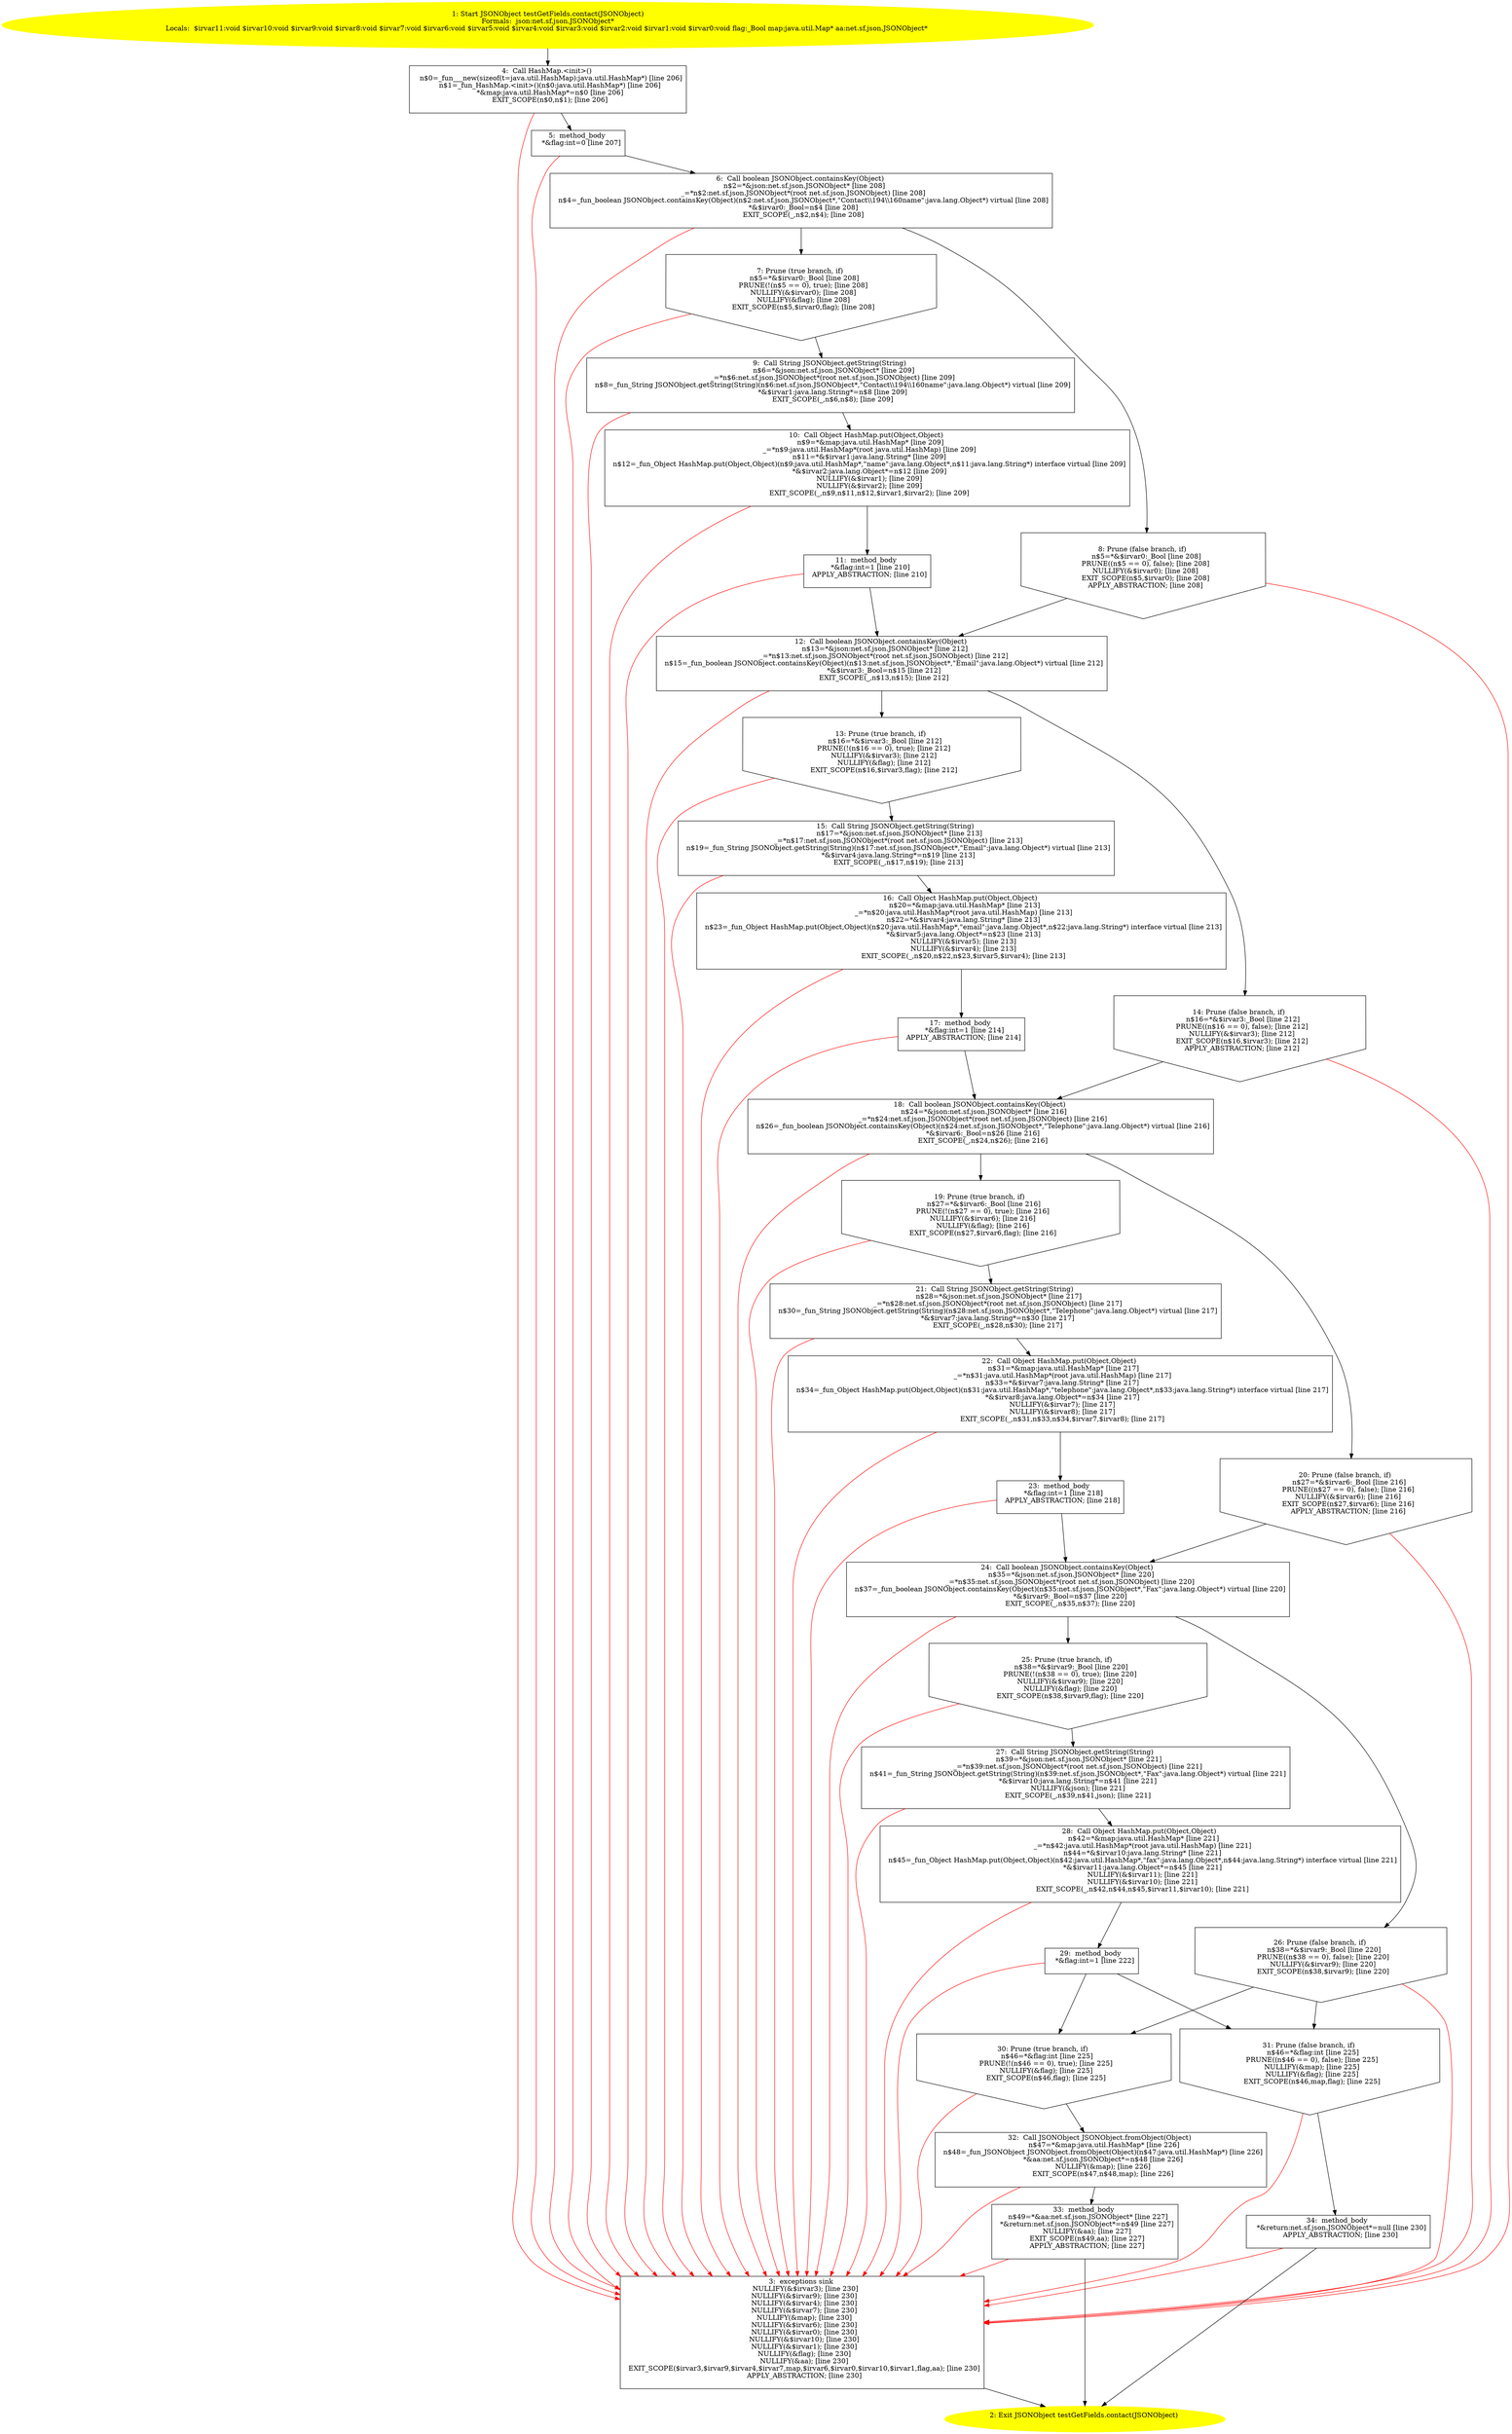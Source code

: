 /* @generated */
digraph cfg {
"com.dulishuo.test.testGetFields.contact(net.sf.json.JSONObject):net.sf.json.JSONObject.3abb7d6303411918dd4b9013d506de20_1" [label="1: Start JSONObject testGetFields.contact(JSONObject)\nFormals:  json:net.sf.json.JSONObject*\nLocals:  $irvar11:void $irvar10:void $irvar9:void $irvar8:void $irvar7:void $irvar6:void $irvar5:void $irvar4:void $irvar3:void $irvar2:void $irvar1:void $irvar0:void flag:_Bool map:java.util.Map* aa:net.sf.json.JSONObject* \n  " color=yellow style=filled]
	

	 "com.dulishuo.test.testGetFields.contact(net.sf.json.JSONObject):net.sf.json.JSONObject.3abb7d6303411918dd4b9013d506de20_1" -> "com.dulishuo.test.testGetFields.contact(net.sf.json.JSONObject):net.sf.json.JSONObject.3abb7d6303411918dd4b9013d506de20_4" ;
"com.dulishuo.test.testGetFields.contact(net.sf.json.JSONObject):net.sf.json.JSONObject.3abb7d6303411918dd4b9013d506de20_2" [label="2: Exit JSONObject testGetFields.contact(JSONObject) \n  " color=yellow style=filled]
	

"com.dulishuo.test.testGetFields.contact(net.sf.json.JSONObject):net.sf.json.JSONObject.3abb7d6303411918dd4b9013d506de20_3" [label="3:  exceptions sink \n   NULLIFY(&$irvar3); [line 230]\n  NULLIFY(&$irvar9); [line 230]\n  NULLIFY(&$irvar4); [line 230]\n  NULLIFY(&$irvar7); [line 230]\n  NULLIFY(&map); [line 230]\n  NULLIFY(&$irvar6); [line 230]\n  NULLIFY(&$irvar0); [line 230]\n  NULLIFY(&$irvar10); [line 230]\n  NULLIFY(&$irvar1); [line 230]\n  NULLIFY(&flag); [line 230]\n  NULLIFY(&aa); [line 230]\n  EXIT_SCOPE($irvar3,$irvar9,$irvar4,$irvar7,map,$irvar6,$irvar0,$irvar10,$irvar1,flag,aa); [line 230]\n  APPLY_ABSTRACTION; [line 230]\n " shape="box"]
	

	 "com.dulishuo.test.testGetFields.contact(net.sf.json.JSONObject):net.sf.json.JSONObject.3abb7d6303411918dd4b9013d506de20_3" -> "com.dulishuo.test.testGetFields.contact(net.sf.json.JSONObject):net.sf.json.JSONObject.3abb7d6303411918dd4b9013d506de20_2" ;
"com.dulishuo.test.testGetFields.contact(net.sf.json.JSONObject):net.sf.json.JSONObject.3abb7d6303411918dd4b9013d506de20_4" [label="4:  Call HashMap.<init>() \n   n$0=_fun___new(sizeof(t=java.util.HashMap):java.util.HashMap*) [line 206]\n  n$1=_fun_HashMap.<init>()(n$0:java.util.HashMap*) [line 206]\n  *&map:java.util.HashMap*=n$0 [line 206]\n  EXIT_SCOPE(n$0,n$1); [line 206]\n " shape="box"]
	

	 "com.dulishuo.test.testGetFields.contact(net.sf.json.JSONObject):net.sf.json.JSONObject.3abb7d6303411918dd4b9013d506de20_4" -> "com.dulishuo.test.testGetFields.contact(net.sf.json.JSONObject):net.sf.json.JSONObject.3abb7d6303411918dd4b9013d506de20_5" ;
	 "com.dulishuo.test.testGetFields.contact(net.sf.json.JSONObject):net.sf.json.JSONObject.3abb7d6303411918dd4b9013d506de20_4" -> "com.dulishuo.test.testGetFields.contact(net.sf.json.JSONObject):net.sf.json.JSONObject.3abb7d6303411918dd4b9013d506de20_3" [color="red" ];
"com.dulishuo.test.testGetFields.contact(net.sf.json.JSONObject):net.sf.json.JSONObject.3abb7d6303411918dd4b9013d506de20_5" [label="5:  method_body \n   *&flag:int=0 [line 207]\n " shape="box"]
	

	 "com.dulishuo.test.testGetFields.contact(net.sf.json.JSONObject):net.sf.json.JSONObject.3abb7d6303411918dd4b9013d506de20_5" -> "com.dulishuo.test.testGetFields.contact(net.sf.json.JSONObject):net.sf.json.JSONObject.3abb7d6303411918dd4b9013d506de20_6" ;
	 "com.dulishuo.test.testGetFields.contact(net.sf.json.JSONObject):net.sf.json.JSONObject.3abb7d6303411918dd4b9013d506de20_5" -> "com.dulishuo.test.testGetFields.contact(net.sf.json.JSONObject):net.sf.json.JSONObject.3abb7d6303411918dd4b9013d506de20_3" [color="red" ];
"com.dulishuo.test.testGetFields.contact(net.sf.json.JSONObject):net.sf.json.JSONObject.3abb7d6303411918dd4b9013d506de20_6" [label="6:  Call boolean JSONObject.containsKey(Object) \n   n$2=*&json:net.sf.json.JSONObject* [line 208]\n  _=*n$2:net.sf.json.JSONObject*(root net.sf.json.JSONObject) [line 208]\n  n$4=_fun_boolean JSONObject.containsKey(Object)(n$2:net.sf.json.JSONObject*,\"Contact\\\\194\\\\160name\":java.lang.Object*) virtual [line 208]\n  *&$irvar0:_Bool=n$4 [line 208]\n  EXIT_SCOPE(_,n$2,n$4); [line 208]\n " shape="box"]
	

	 "com.dulishuo.test.testGetFields.contact(net.sf.json.JSONObject):net.sf.json.JSONObject.3abb7d6303411918dd4b9013d506de20_6" -> "com.dulishuo.test.testGetFields.contact(net.sf.json.JSONObject):net.sf.json.JSONObject.3abb7d6303411918dd4b9013d506de20_7" ;
	 "com.dulishuo.test.testGetFields.contact(net.sf.json.JSONObject):net.sf.json.JSONObject.3abb7d6303411918dd4b9013d506de20_6" -> "com.dulishuo.test.testGetFields.contact(net.sf.json.JSONObject):net.sf.json.JSONObject.3abb7d6303411918dd4b9013d506de20_8" ;
	 "com.dulishuo.test.testGetFields.contact(net.sf.json.JSONObject):net.sf.json.JSONObject.3abb7d6303411918dd4b9013d506de20_6" -> "com.dulishuo.test.testGetFields.contact(net.sf.json.JSONObject):net.sf.json.JSONObject.3abb7d6303411918dd4b9013d506de20_3" [color="red" ];
"com.dulishuo.test.testGetFields.contact(net.sf.json.JSONObject):net.sf.json.JSONObject.3abb7d6303411918dd4b9013d506de20_7" [label="7: Prune (true branch, if) \n   n$5=*&$irvar0:_Bool [line 208]\n  PRUNE(!(n$5 == 0), true); [line 208]\n  NULLIFY(&$irvar0); [line 208]\n  NULLIFY(&flag); [line 208]\n  EXIT_SCOPE(n$5,$irvar0,flag); [line 208]\n " shape="invhouse"]
	

	 "com.dulishuo.test.testGetFields.contact(net.sf.json.JSONObject):net.sf.json.JSONObject.3abb7d6303411918dd4b9013d506de20_7" -> "com.dulishuo.test.testGetFields.contact(net.sf.json.JSONObject):net.sf.json.JSONObject.3abb7d6303411918dd4b9013d506de20_9" ;
	 "com.dulishuo.test.testGetFields.contact(net.sf.json.JSONObject):net.sf.json.JSONObject.3abb7d6303411918dd4b9013d506de20_7" -> "com.dulishuo.test.testGetFields.contact(net.sf.json.JSONObject):net.sf.json.JSONObject.3abb7d6303411918dd4b9013d506de20_3" [color="red" ];
"com.dulishuo.test.testGetFields.contact(net.sf.json.JSONObject):net.sf.json.JSONObject.3abb7d6303411918dd4b9013d506de20_8" [label="8: Prune (false branch, if) \n   n$5=*&$irvar0:_Bool [line 208]\n  PRUNE((n$5 == 0), false); [line 208]\n  NULLIFY(&$irvar0); [line 208]\n  EXIT_SCOPE(n$5,$irvar0); [line 208]\n  APPLY_ABSTRACTION; [line 208]\n " shape="invhouse"]
	

	 "com.dulishuo.test.testGetFields.contact(net.sf.json.JSONObject):net.sf.json.JSONObject.3abb7d6303411918dd4b9013d506de20_8" -> "com.dulishuo.test.testGetFields.contact(net.sf.json.JSONObject):net.sf.json.JSONObject.3abb7d6303411918dd4b9013d506de20_12" ;
	 "com.dulishuo.test.testGetFields.contact(net.sf.json.JSONObject):net.sf.json.JSONObject.3abb7d6303411918dd4b9013d506de20_8" -> "com.dulishuo.test.testGetFields.contact(net.sf.json.JSONObject):net.sf.json.JSONObject.3abb7d6303411918dd4b9013d506de20_3" [color="red" ];
"com.dulishuo.test.testGetFields.contact(net.sf.json.JSONObject):net.sf.json.JSONObject.3abb7d6303411918dd4b9013d506de20_9" [label="9:  Call String JSONObject.getString(String) \n   n$6=*&json:net.sf.json.JSONObject* [line 209]\n  _=*n$6:net.sf.json.JSONObject*(root net.sf.json.JSONObject) [line 209]\n  n$8=_fun_String JSONObject.getString(String)(n$6:net.sf.json.JSONObject*,\"Contact\\\\194\\\\160name\":java.lang.Object*) virtual [line 209]\n  *&$irvar1:java.lang.String*=n$8 [line 209]\n  EXIT_SCOPE(_,n$6,n$8); [line 209]\n " shape="box"]
	

	 "com.dulishuo.test.testGetFields.contact(net.sf.json.JSONObject):net.sf.json.JSONObject.3abb7d6303411918dd4b9013d506de20_9" -> "com.dulishuo.test.testGetFields.contact(net.sf.json.JSONObject):net.sf.json.JSONObject.3abb7d6303411918dd4b9013d506de20_10" ;
	 "com.dulishuo.test.testGetFields.contact(net.sf.json.JSONObject):net.sf.json.JSONObject.3abb7d6303411918dd4b9013d506de20_9" -> "com.dulishuo.test.testGetFields.contact(net.sf.json.JSONObject):net.sf.json.JSONObject.3abb7d6303411918dd4b9013d506de20_3" [color="red" ];
"com.dulishuo.test.testGetFields.contact(net.sf.json.JSONObject):net.sf.json.JSONObject.3abb7d6303411918dd4b9013d506de20_10" [label="10:  Call Object HashMap.put(Object,Object) \n   n$9=*&map:java.util.HashMap* [line 209]\n  _=*n$9:java.util.HashMap*(root java.util.HashMap) [line 209]\n  n$11=*&$irvar1:java.lang.String* [line 209]\n  n$12=_fun_Object HashMap.put(Object,Object)(n$9:java.util.HashMap*,\"name\":java.lang.Object*,n$11:java.lang.String*) interface virtual [line 209]\n  *&$irvar2:java.lang.Object*=n$12 [line 209]\n  NULLIFY(&$irvar1); [line 209]\n  NULLIFY(&$irvar2); [line 209]\n  EXIT_SCOPE(_,n$9,n$11,n$12,$irvar1,$irvar2); [line 209]\n " shape="box"]
	

	 "com.dulishuo.test.testGetFields.contact(net.sf.json.JSONObject):net.sf.json.JSONObject.3abb7d6303411918dd4b9013d506de20_10" -> "com.dulishuo.test.testGetFields.contact(net.sf.json.JSONObject):net.sf.json.JSONObject.3abb7d6303411918dd4b9013d506de20_11" ;
	 "com.dulishuo.test.testGetFields.contact(net.sf.json.JSONObject):net.sf.json.JSONObject.3abb7d6303411918dd4b9013d506de20_10" -> "com.dulishuo.test.testGetFields.contact(net.sf.json.JSONObject):net.sf.json.JSONObject.3abb7d6303411918dd4b9013d506de20_3" [color="red" ];
"com.dulishuo.test.testGetFields.contact(net.sf.json.JSONObject):net.sf.json.JSONObject.3abb7d6303411918dd4b9013d506de20_11" [label="11:  method_body \n   *&flag:int=1 [line 210]\n  APPLY_ABSTRACTION; [line 210]\n " shape="box"]
	

	 "com.dulishuo.test.testGetFields.contact(net.sf.json.JSONObject):net.sf.json.JSONObject.3abb7d6303411918dd4b9013d506de20_11" -> "com.dulishuo.test.testGetFields.contact(net.sf.json.JSONObject):net.sf.json.JSONObject.3abb7d6303411918dd4b9013d506de20_12" ;
	 "com.dulishuo.test.testGetFields.contact(net.sf.json.JSONObject):net.sf.json.JSONObject.3abb7d6303411918dd4b9013d506de20_11" -> "com.dulishuo.test.testGetFields.contact(net.sf.json.JSONObject):net.sf.json.JSONObject.3abb7d6303411918dd4b9013d506de20_3" [color="red" ];
"com.dulishuo.test.testGetFields.contact(net.sf.json.JSONObject):net.sf.json.JSONObject.3abb7d6303411918dd4b9013d506de20_12" [label="12:  Call boolean JSONObject.containsKey(Object) \n   n$13=*&json:net.sf.json.JSONObject* [line 212]\n  _=*n$13:net.sf.json.JSONObject*(root net.sf.json.JSONObject) [line 212]\n  n$15=_fun_boolean JSONObject.containsKey(Object)(n$13:net.sf.json.JSONObject*,\"Email\":java.lang.Object*) virtual [line 212]\n  *&$irvar3:_Bool=n$15 [line 212]\n  EXIT_SCOPE(_,n$13,n$15); [line 212]\n " shape="box"]
	

	 "com.dulishuo.test.testGetFields.contact(net.sf.json.JSONObject):net.sf.json.JSONObject.3abb7d6303411918dd4b9013d506de20_12" -> "com.dulishuo.test.testGetFields.contact(net.sf.json.JSONObject):net.sf.json.JSONObject.3abb7d6303411918dd4b9013d506de20_13" ;
	 "com.dulishuo.test.testGetFields.contact(net.sf.json.JSONObject):net.sf.json.JSONObject.3abb7d6303411918dd4b9013d506de20_12" -> "com.dulishuo.test.testGetFields.contact(net.sf.json.JSONObject):net.sf.json.JSONObject.3abb7d6303411918dd4b9013d506de20_14" ;
	 "com.dulishuo.test.testGetFields.contact(net.sf.json.JSONObject):net.sf.json.JSONObject.3abb7d6303411918dd4b9013d506de20_12" -> "com.dulishuo.test.testGetFields.contact(net.sf.json.JSONObject):net.sf.json.JSONObject.3abb7d6303411918dd4b9013d506de20_3" [color="red" ];
"com.dulishuo.test.testGetFields.contact(net.sf.json.JSONObject):net.sf.json.JSONObject.3abb7d6303411918dd4b9013d506de20_13" [label="13: Prune (true branch, if) \n   n$16=*&$irvar3:_Bool [line 212]\n  PRUNE(!(n$16 == 0), true); [line 212]\n  NULLIFY(&$irvar3); [line 212]\n  NULLIFY(&flag); [line 212]\n  EXIT_SCOPE(n$16,$irvar3,flag); [line 212]\n " shape="invhouse"]
	

	 "com.dulishuo.test.testGetFields.contact(net.sf.json.JSONObject):net.sf.json.JSONObject.3abb7d6303411918dd4b9013d506de20_13" -> "com.dulishuo.test.testGetFields.contact(net.sf.json.JSONObject):net.sf.json.JSONObject.3abb7d6303411918dd4b9013d506de20_15" ;
	 "com.dulishuo.test.testGetFields.contact(net.sf.json.JSONObject):net.sf.json.JSONObject.3abb7d6303411918dd4b9013d506de20_13" -> "com.dulishuo.test.testGetFields.contact(net.sf.json.JSONObject):net.sf.json.JSONObject.3abb7d6303411918dd4b9013d506de20_3" [color="red" ];
"com.dulishuo.test.testGetFields.contact(net.sf.json.JSONObject):net.sf.json.JSONObject.3abb7d6303411918dd4b9013d506de20_14" [label="14: Prune (false branch, if) \n   n$16=*&$irvar3:_Bool [line 212]\n  PRUNE((n$16 == 0), false); [line 212]\n  NULLIFY(&$irvar3); [line 212]\n  EXIT_SCOPE(n$16,$irvar3); [line 212]\n  APPLY_ABSTRACTION; [line 212]\n " shape="invhouse"]
	

	 "com.dulishuo.test.testGetFields.contact(net.sf.json.JSONObject):net.sf.json.JSONObject.3abb7d6303411918dd4b9013d506de20_14" -> "com.dulishuo.test.testGetFields.contact(net.sf.json.JSONObject):net.sf.json.JSONObject.3abb7d6303411918dd4b9013d506de20_18" ;
	 "com.dulishuo.test.testGetFields.contact(net.sf.json.JSONObject):net.sf.json.JSONObject.3abb7d6303411918dd4b9013d506de20_14" -> "com.dulishuo.test.testGetFields.contact(net.sf.json.JSONObject):net.sf.json.JSONObject.3abb7d6303411918dd4b9013d506de20_3" [color="red" ];
"com.dulishuo.test.testGetFields.contact(net.sf.json.JSONObject):net.sf.json.JSONObject.3abb7d6303411918dd4b9013d506de20_15" [label="15:  Call String JSONObject.getString(String) \n   n$17=*&json:net.sf.json.JSONObject* [line 213]\n  _=*n$17:net.sf.json.JSONObject*(root net.sf.json.JSONObject) [line 213]\n  n$19=_fun_String JSONObject.getString(String)(n$17:net.sf.json.JSONObject*,\"Email\":java.lang.Object*) virtual [line 213]\n  *&$irvar4:java.lang.String*=n$19 [line 213]\n  EXIT_SCOPE(_,n$17,n$19); [line 213]\n " shape="box"]
	

	 "com.dulishuo.test.testGetFields.contact(net.sf.json.JSONObject):net.sf.json.JSONObject.3abb7d6303411918dd4b9013d506de20_15" -> "com.dulishuo.test.testGetFields.contact(net.sf.json.JSONObject):net.sf.json.JSONObject.3abb7d6303411918dd4b9013d506de20_16" ;
	 "com.dulishuo.test.testGetFields.contact(net.sf.json.JSONObject):net.sf.json.JSONObject.3abb7d6303411918dd4b9013d506de20_15" -> "com.dulishuo.test.testGetFields.contact(net.sf.json.JSONObject):net.sf.json.JSONObject.3abb7d6303411918dd4b9013d506de20_3" [color="red" ];
"com.dulishuo.test.testGetFields.contact(net.sf.json.JSONObject):net.sf.json.JSONObject.3abb7d6303411918dd4b9013d506de20_16" [label="16:  Call Object HashMap.put(Object,Object) \n   n$20=*&map:java.util.HashMap* [line 213]\n  _=*n$20:java.util.HashMap*(root java.util.HashMap) [line 213]\n  n$22=*&$irvar4:java.lang.String* [line 213]\n  n$23=_fun_Object HashMap.put(Object,Object)(n$20:java.util.HashMap*,\"email\":java.lang.Object*,n$22:java.lang.String*) interface virtual [line 213]\n  *&$irvar5:java.lang.Object*=n$23 [line 213]\n  NULLIFY(&$irvar5); [line 213]\n  NULLIFY(&$irvar4); [line 213]\n  EXIT_SCOPE(_,n$20,n$22,n$23,$irvar5,$irvar4); [line 213]\n " shape="box"]
	

	 "com.dulishuo.test.testGetFields.contact(net.sf.json.JSONObject):net.sf.json.JSONObject.3abb7d6303411918dd4b9013d506de20_16" -> "com.dulishuo.test.testGetFields.contact(net.sf.json.JSONObject):net.sf.json.JSONObject.3abb7d6303411918dd4b9013d506de20_17" ;
	 "com.dulishuo.test.testGetFields.contact(net.sf.json.JSONObject):net.sf.json.JSONObject.3abb7d6303411918dd4b9013d506de20_16" -> "com.dulishuo.test.testGetFields.contact(net.sf.json.JSONObject):net.sf.json.JSONObject.3abb7d6303411918dd4b9013d506de20_3" [color="red" ];
"com.dulishuo.test.testGetFields.contact(net.sf.json.JSONObject):net.sf.json.JSONObject.3abb7d6303411918dd4b9013d506de20_17" [label="17:  method_body \n   *&flag:int=1 [line 214]\n  APPLY_ABSTRACTION; [line 214]\n " shape="box"]
	

	 "com.dulishuo.test.testGetFields.contact(net.sf.json.JSONObject):net.sf.json.JSONObject.3abb7d6303411918dd4b9013d506de20_17" -> "com.dulishuo.test.testGetFields.contact(net.sf.json.JSONObject):net.sf.json.JSONObject.3abb7d6303411918dd4b9013d506de20_18" ;
	 "com.dulishuo.test.testGetFields.contact(net.sf.json.JSONObject):net.sf.json.JSONObject.3abb7d6303411918dd4b9013d506de20_17" -> "com.dulishuo.test.testGetFields.contact(net.sf.json.JSONObject):net.sf.json.JSONObject.3abb7d6303411918dd4b9013d506de20_3" [color="red" ];
"com.dulishuo.test.testGetFields.contact(net.sf.json.JSONObject):net.sf.json.JSONObject.3abb7d6303411918dd4b9013d506de20_18" [label="18:  Call boolean JSONObject.containsKey(Object) \n   n$24=*&json:net.sf.json.JSONObject* [line 216]\n  _=*n$24:net.sf.json.JSONObject*(root net.sf.json.JSONObject) [line 216]\n  n$26=_fun_boolean JSONObject.containsKey(Object)(n$24:net.sf.json.JSONObject*,\"Telephone\":java.lang.Object*) virtual [line 216]\n  *&$irvar6:_Bool=n$26 [line 216]\n  EXIT_SCOPE(_,n$24,n$26); [line 216]\n " shape="box"]
	

	 "com.dulishuo.test.testGetFields.contact(net.sf.json.JSONObject):net.sf.json.JSONObject.3abb7d6303411918dd4b9013d506de20_18" -> "com.dulishuo.test.testGetFields.contact(net.sf.json.JSONObject):net.sf.json.JSONObject.3abb7d6303411918dd4b9013d506de20_19" ;
	 "com.dulishuo.test.testGetFields.contact(net.sf.json.JSONObject):net.sf.json.JSONObject.3abb7d6303411918dd4b9013d506de20_18" -> "com.dulishuo.test.testGetFields.contact(net.sf.json.JSONObject):net.sf.json.JSONObject.3abb7d6303411918dd4b9013d506de20_20" ;
	 "com.dulishuo.test.testGetFields.contact(net.sf.json.JSONObject):net.sf.json.JSONObject.3abb7d6303411918dd4b9013d506de20_18" -> "com.dulishuo.test.testGetFields.contact(net.sf.json.JSONObject):net.sf.json.JSONObject.3abb7d6303411918dd4b9013d506de20_3" [color="red" ];
"com.dulishuo.test.testGetFields.contact(net.sf.json.JSONObject):net.sf.json.JSONObject.3abb7d6303411918dd4b9013d506de20_19" [label="19: Prune (true branch, if) \n   n$27=*&$irvar6:_Bool [line 216]\n  PRUNE(!(n$27 == 0), true); [line 216]\n  NULLIFY(&$irvar6); [line 216]\n  NULLIFY(&flag); [line 216]\n  EXIT_SCOPE(n$27,$irvar6,flag); [line 216]\n " shape="invhouse"]
	

	 "com.dulishuo.test.testGetFields.contact(net.sf.json.JSONObject):net.sf.json.JSONObject.3abb7d6303411918dd4b9013d506de20_19" -> "com.dulishuo.test.testGetFields.contact(net.sf.json.JSONObject):net.sf.json.JSONObject.3abb7d6303411918dd4b9013d506de20_21" ;
	 "com.dulishuo.test.testGetFields.contact(net.sf.json.JSONObject):net.sf.json.JSONObject.3abb7d6303411918dd4b9013d506de20_19" -> "com.dulishuo.test.testGetFields.contact(net.sf.json.JSONObject):net.sf.json.JSONObject.3abb7d6303411918dd4b9013d506de20_3" [color="red" ];
"com.dulishuo.test.testGetFields.contact(net.sf.json.JSONObject):net.sf.json.JSONObject.3abb7d6303411918dd4b9013d506de20_20" [label="20: Prune (false branch, if) \n   n$27=*&$irvar6:_Bool [line 216]\n  PRUNE((n$27 == 0), false); [line 216]\n  NULLIFY(&$irvar6); [line 216]\n  EXIT_SCOPE(n$27,$irvar6); [line 216]\n  APPLY_ABSTRACTION; [line 216]\n " shape="invhouse"]
	

	 "com.dulishuo.test.testGetFields.contact(net.sf.json.JSONObject):net.sf.json.JSONObject.3abb7d6303411918dd4b9013d506de20_20" -> "com.dulishuo.test.testGetFields.contact(net.sf.json.JSONObject):net.sf.json.JSONObject.3abb7d6303411918dd4b9013d506de20_24" ;
	 "com.dulishuo.test.testGetFields.contact(net.sf.json.JSONObject):net.sf.json.JSONObject.3abb7d6303411918dd4b9013d506de20_20" -> "com.dulishuo.test.testGetFields.contact(net.sf.json.JSONObject):net.sf.json.JSONObject.3abb7d6303411918dd4b9013d506de20_3" [color="red" ];
"com.dulishuo.test.testGetFields.contact(net.sf.json.JSONObject):net.sf.json.JSONObject.3abb7d6303411918dd4b9013d506de20_21" [label="21:  Call String JSONObject.getString(String) \n   n$28=*&json:net.sf.json.JSONObject* [line 217]\n  _=*n$28:net.sf.json.JSONObject*(root net.sf.json.JSONObject) [line 217]\n  n$30=_fun_String JSONObject.getString(String)(n$28:net.sf.json.JSONObject*,\"Telephone\":java.lang.Object*) virtual [line 217]\n  *&$irvar7:java.lang.String*=n$30 [line 217]\n  EXIT_SCOPE(_,n$28,n$30); [line 217]\n " shape="box"]
	

	 "com.dulishuo.test.testGetFields.contact(net.sf.json.JSONObject):net.sf.json.JSONObject.3abb7d6303411918dd4b9013d506de20_21" -> "com.dulishuo.test.testGetFields.contact(net.sf.json.JSONObject):net.sf.json.JSONObject.3abb7d6303411918dd4b9013d506de20_22" ;
	 "com.dulishuo.test.testGetFields.contact(net.sf.json.JSONObject):net.sf.json.JSONObject.3abb7d6303411918dd4b9013d506de20_21" -> "com.dulishuo.test.testGetFields.contact(net.sf.json.JSONObject):net.sf.json.JSONObject.3abb7d6303411918dd4b9013d506de20_3" [color="red" ];
"com.dulishuo.test.testGetFields.contact(net.sf.json.JSONObject):net.sf.json.JSONObject.3abb7d6303411918dd4b9013d506de20_22" [label="22:  Call Object HashMap.put(Object,Object) \n   n$31=*&map:java.util.HashMap* [line 217]\n  _=*n$31:java.util.HashMap*(root java.util.HashMap) [line 217]\n  n$33=*&$irvar7:java.lang.String* [line 217]\n  n$34=_fun_Object HashMap.put(Object,Object)(n$31:java.util.HashMap*,\"telephone\":java.lang.Object*,n$33:java.lang.String*) interface virtual [line 217]\n  *&$irvar8:java.lang.Object*=n$34 [line 217]\n  NULLIFY(&$irvar7); [line 217]\n  NULLIFY(&$irvar8); [line 217]\n  EXIT_SCOPE(_,n$31,n$33,n$34,$irvar7,$irvar8); [line 217]\n " shape="box"]
	

	 "com.dulishuo.test.testGetFields.contact(net.sf.json.JSONObject):net.sf.json.JSONObject.3abb7d6303411918dd4b9013d506de20_22" -> "com.dulishuo.test.testGetFields.contact(net.sf.json.JSONObject):net.sf.json.JSONObject.3abb7d6303411918dd4b9013d506de20_23" ;
	 "com.dulishuo.test.testGetFields.contact(net.sf.json.JSONObject):net.sf.json.JSONObject.3abb7d6303411918dd4b9013d506de20_22" -> "com.dulishuo.test.testGetFields.contact(net.sf.json.JSONObject):net.sf.json.JSONObject.3abb7d6303411918dd4b9013d506de20_3" [color="red" ];
"com.dulishuo.test.testGetFields.contact(net.sf.json.JSONObject):net.sf.json.JSONObject.3abb7d6303411918dd4b9013d506de20_23" [label="23:  method_body \n   *&flag:int=1 [line 218]\n  APPLY_ABSTRACTION; [line 218]\n " shape="box"]
	

	 "com.dulishuo.test.testGetFields.contact(net.sf.json.JSONObject):net.sf.json.JSONObject.3abb7d6303411918dd4b9013d506de20_23" -> "com.dulishuo.test.testGetFields.contact(net.sf.json.JSONObject):net.sf.json.JSONObject.3abb7d6303411918dd4b9013d506de20_24" ;
	 "com.dulishuo.test.testGetFields.contact(net.sf.json.JSONObject):net.sf.json.JSONObject.3abb7d6303411918dd4b9013d506de20_23" -> "com.dulishuo.test.testGetFields.contact(net.sf.json.JSONObject):net.sf.json.JSONObject.3abb7d6303411918dd4b9013d506de20_3" [color="red" ];
"com.dulishuo.test.testGetFields.contact(net.sf.json.JSONObject):net.sf.json.JSONObject.3abb7d6303411918dd4b9013d506de20_24" [label="24:  Call boolean JSONObject.containsKey(Object) \n   n$35=*&json:net.sf.json.JSONObject* [line 220]\n  _=*n$35:net.sf.json.JSONObject*(root net.sf.json.JSONObject) [line 220]\n  n$37=_fun_boolean JSONObject.containsKey(Object)(n$35:net.sf.json.JSONObject*,\"Fax\":java.lang.Object*) virtual [line 220]\n  *&$irvar9:_Bool=n$37 [line 220]\n  EXIT_SCOPE(_,n$35,n$37); [line 220]\n " shape="box"]
	

	 "com.dulishuo.test.testGetFields.contact(net.sf.json.JSONObject):net.sf.json.JSONObject.3abb7d6303411918dd4b9013d506de20_24" -> "com.dulishuo.test.testGetFields.contact(net.sf.json.JSONObject):net.sf.json.JSONObject.3abb7d6303411918dd4b9013d506de20_25" ;
	 "com.dulishuo.test.testGetFields.contact(net.sf.json.JSONObject):net.sf.json.JSONObject.3abb7d6303411918dd4b9013d506de20_24" -> "com.dulishuo.test.testGetFields.contact(net.sf.json.JSONObject):net.sf.json.JSONObject.3abb7d6303411918dd4b9013d506de20_26" ;
	 "com.dulishuo.test.testGetFields.contact(net.sf.json.JSONObject):net.sf.json.JSONObject.3abb7d6303411918dd4b9013d506de20_24" -> "com.dulishuo.test.testGetFields.contact(net.sf.json.JSONObject):net.sf.json.JSONObject.3abb7d6303411918dd4b9013d506de20_3" [color="red" ];
"com.dulishuo.test.testGetFields.contact(net.sf.json.JSONObject):net.sf.json.JSONObject.3abb7d6303411918dd4b9013d506de20_25" [label="25: Prune (true branch, if) \n   n$38=*&$irvar9:_Bool [line 220]\n  PRUNE(!(n$38 == 0), true); [line 220]\n  NULLIFY(&$irvar9); [line 220]\n  NULLIFY(&flag); [line 220]\n  EXIT_SCOPE(n$38,$irvar9,flag); [line 220]\n " shape="invhouse"]
	

	 "com.dulishuo.test.testGetFields.contact(net.sf.json.JSONObject):net.sf.json.JSONObject.3abb7d6303411918dd4b9013d506de20_25" -> "com.dulishuo.test.testGetFields.contact(net.sf.json.JSONObject):net.sf.json.JSONObject.3abb7d6303411918dd4b9013d506de20_27" ;
	 "com.dulishuo.test.testGetFields.contact(net.sf.json.JSONObject):net.sf.json.JSONObject.3abb7d6303411918dd4b9013d506de20_25" -> "com.dulishuo.test.testGetFields.contact(net.sf.json.JSONObject):net.sf.json.JSONObject.3abb7d6303411918dd4b9013d506de20_3" [color="red" ];
"com.dulishuo.test.testGetFields.contact(net.sf.json.JSONObject):net.sf.json.JSONObject.3abb7d6303411918dd4b9013d506de20_26" [label="26: Prune (false branch, if) \n   n$38=*&$irvar9:_Bool [line 220]\n  PRUNE((n$38 == 0), false); [line 220]\n  NULLIFY(&$irvar9); [line 220]\n  EXIT_SCOPE(n$38,$irvar9); [line 220]\n " shape="invhouse"]
	

	 "com.dulishuo.test.testGetFields.contact(net.sf.json.JSONObject):net.sf.json.JSONObject.3abb7d6303411918dd4b9013d506de20_26" -> "com.dulishuo.test.testGetFields.contact(net.sf.json.JSONObject):net.sf.json.JSONObject.3abb7d6303411918dd4b9013d506de20_30" ;
	 "com.dulishuo.test.testGetFields.contact(net.sf.json.JSONObject):net.sf.json.JSONObject.3abb7d6303411918dd4b9013d506de20_26" -> "com.dulishuo.test.testGetFields.contact(net.sf.json.JSONObject):net.sf.json.JSONObject.3abb7d6303411918dd4b9013d506de20_31" ;
	 "com.dulishuo.test.testGetFields.contact(net.sf.json.JSONObject):net.sf.json.JSONObject.3abb7d6303411918dd4b9013d506de20_26" -> "com.dulishuo.test.testGetFields.contact(net.sf.json.JSONObject):net.sf.json.JSONObject.3abb7d6303411918dd4b9013d506de20_3" [color="red" ];
"com.dulishuo.test.testGetFields.contact(net.sf.json.JSONObject):net.sf.json.JSONObject.3abb7d6303411918dd4b9013d506de20_27" [label="27:  Call String JSONObject.getString(String) \n   n$39=*&json:net.sf.json.JSONObject* [line 221]\n  _=*n$39:net.sf.json.JSONObject*(root net.sf.json.JSONObject) [line 221]\n  n$41=_fun_String JSONObject.getString(String)(n$39:net.sf.json.JSONObject*,\"Fax\":java.lang.Object*) virtual [line 221]\n  *&$irvar10:java.lang.String*=n$41 [line 221]\n  NULLIFY(&json); [line 221]\n  EXIT_SCOPE(_,n$39,n$41,json); [line 221]\n " shape="box"]
	

	 "com.dulishuo.test.testGetFields.contact(net.sf.json.JSONObject):net.sf.json.JSONObject.3abb7d6303411918dd4b9013d506de20_27" -> "com.dulishuo.test.testGetFields.contact(net.sf.json.JSONObject):net.sf.json.JSONObject.3abb7d6303411918dd4b9013d506de20_28" ;
	 "com.dulishuo.test.testGetFields.contact(net.sf.json.JSONObject):net.sf.json.JSONObject.3abb7d6303411918dd4b9013d506de20_27" -> "com.dulishuo.test.testGetFields.contact(net.sf.json.JSONObject):net.sf.json.JSONObject.3abb7d6303411918dd4b9013d506de20_3" [color="red" ];
"com.dulishuo.test.testGetFields.contact(net.sf.json.JSONObject):net.sf.json.JSONObject.3abb7d6303411918dd4b9013d506de20_28" [label="28:  Call Object HashMap.put(Object,Object) \n   n$42=*&map:java.util.HashMap* [line 221]\n  _=*n$42:java.util.HashMap*(root java.util.HashMap) [line 221]\n  n$44=*&$irvar10:java.lang.String* [line 221]\n  n$45=_fun_Object HashMap.put(Object,Object)(n$42:java.util.HashMap*,\"fax\":java.lang.Object*,n$44:java.lang.String*) interface virtual [line 221]\n  *&$irvar11:java.lang.Object*=n$45 [line 221]\n  NULLIFY(&$irvar11); [line 221]\n  NULLIFY(&$irvar10); [line 221]\n  EXIT_SCOPE(_,n$42,n$44,n$45,$irvar11,$irvar10); [line 221]\n " shape="box"]
	

	 "com.dulishuo.test.testGetFields.contact(net.sf.json.JSONObject):net.sf.json.JSONObject.3abb7d6303411918dd4b9013d506de20_28" -> "com.dulishuo.test.testGetFields.contact(net.sf.json.JSONObject):net.sf.json.JSONObject.3abb7d6303411918dd4b9013d506de20_29" ;
	 "com.dulishuo.test.testGetFields.contact(net.sf.json.JSONObject):net.sf.json.JSONObject.3abb7d6303411918dd4b9013d506de20_28" -> "com.dulishuo.test.testGetFields.contact(net.sf.json.JSONObject):net.sf.json.JSONObject.3abb7d6303411918dd4b9013d506de20_3" [color="red" ];
"com.dulishuo.test.testGetFields.contact(net.sf.json.JSONObject):net.sf.json.JSONObject.3abb7d6303411918dd4b9013d506de20_29" [label="29:  method_body \n   *&flag:int=1 [line 222]\n " shape="box"]
	

	 "com.dulishuo.test.testGetFields.contact(net.sf.json.JSONObject):net.sf.json.JSONObject.3abb7d6303411918dd4b9013d506de20_29" -> "com.dulishuo.test.testGetFields.contact(net.sf.json.JSONObject):net.sf.json.JSONObject.3abb7d6303411918dd4b9013d506de20_30" ;
	 "com.dulishuo.test.testGetFields.contact(net.sf.json.JSONObject):net.sf.json.JSONObject.3abb7d6303411918dd4b9013d506de20_29" -> "com.dulishuo.test.testGetFields.contact(net.sf.json.JSONObject):net.sf.json.JSONObject.3abb7d6303411918dd4b9013d506de20_31" ;
	 "com.dulishuo.test.testGetFields.contact(net.sf.json.JSONObject):net.sf.json.JSONObject.3abb7d6303411918dd4b9013d506de20_29" -> "com.dulishuo.test.testGetFields.contact(net.sf.json.JSONObject):net.sf.json.JSONObject.3abb7d6303411918dd4b9013d506de20_3" [color="red" ];
"com.dulishuo.test.testGetFields.contact(net.sf.json.JSONObject):net.sf.json.JSONObject.3abb7d6303411918dd4b9013d506de20_30" [label="30: Prune (true branch, if) \n   n$46=*&flag:int [line 225]\n  PRUNE(!(n$46 == 0), true); [line 225]\n  NULLIFY(&flag); [line 225]\n  EXIT_SCOPE(n$46,flag); [line 225]\n " shape="invhouse"]
	

	 "com.dulishuo.test.testGetFields.contact(net.sf.json.JSONObject):net.sf.json.JSONObject.3abb7d6303411918dd4b9013d506de20_30" -> "com.dulishuo.test.testGetFields.contact(net.sf.json.JSONObject):net.sf.json.JSONObject.3abb7d6303411918dd4b9013d506de20_32" ;
	 "com.dulishuo.test.testGetFields.contact(net.sf.json.JSONObject):net.sf.json.JSONObject.3abb7d6303411918dd4b9013d506de20_30" -> "com.dulishuo.test.testGetFields.contact(net.sf.json.JSONObject):net.sf.json.JSONObject.3abb7d6303411918dd4b9013d506de20_3" [color="red" ];
"com.dulishuo.test.testGetFields.contact(net.sf.json.JSONObject):net.sf.json.JSONObject.3abb7d6303411918dd4b9013d506de20_31" [label="31: Prune (false branch, if) \n   n$46=*&flag:int [line 225]\n  PRUNE((n$46 == 0), false); [line 225]\n  NULLIFY(&map); [line 225]\n  NULLIFY(&flag); [line 225]\n  EXIT_SCOPE(n$46,map,flag); [line 225]\n " shape="invhouse"]
	

	 "com.dulishuo.test.testGetFields.contact(net.sf.json.JSONObject):net.sf.json.JSONObject.3abb7d6303411918dd4b9013d506de20_31" -> "com.dulishuo.test.testGetFields.contact(net.sf.json.JSONObject):net.sf.json.JSONObject.3abb7d6303411918dd4b9013d506de20_34" ;
	 "com.dulishuo.test.testGetFields.contact(net.sf.json.JSONObject):net.sf.json.JSONObject.3abb7d6303411918dd4b9013d506de20_31" -> "com.dulishuo.test.testGetFields.contact(net.sf.json.JSONObject):net.sf.json.JSONObject.3abb7d6303411918dd4b9013d506de20_3" [color="red" ];
"com.dulishuo.test.testGetFields.contact(net.sf.json.JSONObject):net.sf.json.JSONObject.3abb7d6303411918dd4b9013d506de20_32" [label="32:  Call JSONObject JSONObject.fromObject(Object) \n   n$47=*&map:java.util.HashMap* [line 226]\n  n$48=_fun_JSONObject JSONObject.fromObject(Object)(n$47:java.util.HashMap*) [line 226]\n  *&aa:net.sf.json.JSONObject*=n$48 [line 226]\n  NULLIFY(&map); [line 226]\n  EXIT_SCOPE(n$47,n$48,map); [line 226]\n " shape="box"]
	

	 "com.dulishuo.test.testGetFields.contact(net.sf.json.JSONObject):net.sf.json.JSONObject.3abb7d6303411918dd4b9013d506de20_32" -> "com.dulishuo.test.testGetFields.contact(net.sf.json.JSONObject):net.sf.json.JSONObject.3abb7d6303411918dd4b9013d506de20_33" ;
	 "com.dulishuo.test.testGetFields.contact(net.sf.json.JSONObject):net.sf.json.JSONObject.3abb7d6303411918dd4b9013d506de20_32" -> "com.dulishuo.test.testGetFields.contact(net.sf.json.JSONObject):net.sf.json.JSONObject.3abb7d6303411918dd4b9013d506de20_3" [color="red" ];
"com.dulishuo.test.testGetFields.contact(net.sf.json.JSONObject):net.sf.json.JSONObject.3abb7d6303411918dd4b9013d506de20_33" [label="33:  method_body \n   n$49=*&aa:net.sf.json.JSONObject* [line 227]\n  *&return:net.sf.json.JSONObject*=n$49 [line 227]\n  NULLIFY(&aa); [line 227]\n  EXIT_SCOPE(n$49,aa); [line 227]\n  APPLY_ABSTRACTION; [line 227]\n " shape="box"]
	

	 "com.dulishuo.test.testGetFields.contact(net.sf.json.JSONObject):net.sf.json.JSONObject.3abb7d6303411918dd4b9013d506de20_33" -> "com.dulishuo.test.testGetFields.contact(net.sf.json.JSONObject):net.sf.json.JSONObject.3abb7d6303411918dd4b9013d506de20_2" ;
	 "com.dulishuo.test.testGetFields.contact(net.sf.json.JSONObject):net.sf.json.JSONObject.3abb7d6303411918dd4b9013d506de20_33" -> "com.dulishuo.test.testGetFields.contact(net.sf.json.JSONObject):net.sf.json.JSONObject.3abb7d6303411918dd4b9013d506de20_3" [color="red" ];
"com.dulishuo.test.testGetFields.contact(net.sf.json.JSONObject):net.sf.json.JSONObject.3abb7d6303411918dd4b9013d506de20_34" [label="34:  method_body \n   *&return:net.sf.json.JSONObject*=null [line 230]\n  APPLY_ABSTRACTION; [line 230]\n " shape="box"]
	

	 "com.dulishuo.test.testGetFields.contact(net.sf.json.JSONObject):net.sf.json.JSONObject.3abb7d6303411918dd4b9013d506de20_34" -> "com.dulishuo.test.testGetFields.contact(net.sf.json.JSONObject):net.sf.json.JSONObject.3abb7d6303411918dd4b9013d506de20_2" ;
	 "com.dulishuo.test.testGetFields.contact(net.sf.json.JSONObject):net.sf.json.JSONObject.3abb7d6303411918dd4b9013d506de20_34" -> "com.dulishuo.test.testGetFields.contact(net.sf.json.JSONObject):net.sf.json.JSONObject.3abb7d6303411918dd4b9013d506de20_3" [color="red" ];
}
